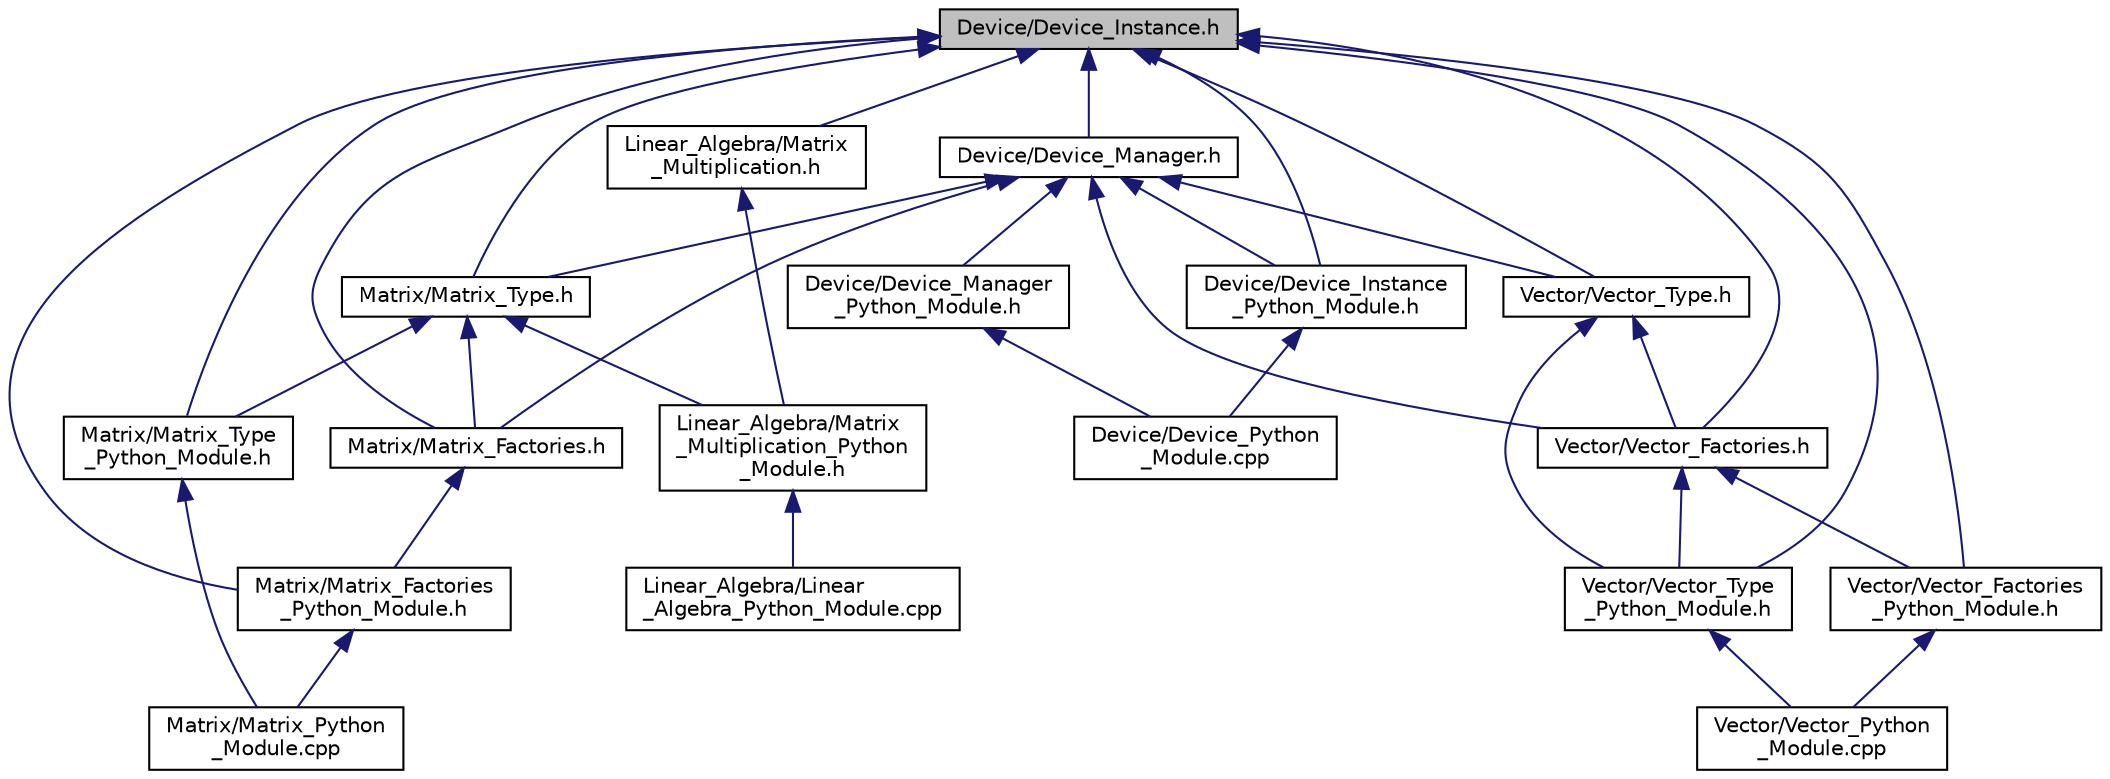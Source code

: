 digraph "Device/Device_Instance.h"
{
 // INTERACTIVE_SVG=YES
 // LATEX_PDF_SIZE
  bgcolor="transparent";
  edge [fontname="Helvetica",fontsize="10",labelfontname="Helvetica",labelfontsize="10"];
  node [fontname="Helvetica",fontsize="10",shape=record];
  Node1 [label="Device/Device_Instance.h",height=0.2,width=0.4,color="black", fillcolor="grey75", style="filled", fontcolor="black",tooltip="Device instance for device selection in PySYCL."];
  Node1 -> Node2 [dir="back",color="midnightblue",fontsize="10",style="solid",fontname="Helvetica"];
  Node2 [label="Device/Device_Instance\l_Python_Module.h",height=0.2,width=0.4,color="black",URL="$_device___instance___python___module_8h.html",tooltip="Python module for device instance in PySYCL."];
  Node2 -> Node3 [dir="back",color="midnightblue",fontsize="10",style="solid",fontname="Helvetica"];
  Node3 [label="Device/Device_Python\l_Module.cpp",height=0.2,width=0.4,color="black",URL="$_device___python___module_8cpp.html",tooltip="Python module for device in PySYCL."];
  Node1 -> Node4 [dir="back",color="midnightblue",fontsize="10",style="solid",fontname="Helvetica"];
  Node4 [label="Device/Device_Manager.h",height=0.2,width=0.4,color="black",URL="$_device___manager_8h.html",tooltip="Device instance for device selection in PySYCL."];
  Node4 -> Node2 [dir="back",color="midnightblue",fontsize="10",style="solid",fontname="Helvetica"];
  Node4 -> Node5 [dir="back",color="midnightblue",fontsize="10",style="solid",fontname="Helvetica"];
  Node5 [label="Device/Device_Manager\l_Python_Module.h",height=0.2,width=0.4,color="black",URL="$_device___manager___python___module_8h.html",tooltip="Python module for device instance in PySYCL."];
  Node5 -> Node3 [dir="back",color="midnightblue",fontsize="10",style="solid",fontname="Helvetica"];
  Node4 -> Node6 [dir="back",color="midnightblue",fontsize="10",style="solid",fontname="Helvetica"];
  Node6 [label="Matrix/Matrix_Factories.h",height=0.2,width=0.4,color="black",URL="$_matrix___factories_8h.html",tooltip="PySYCL Matrix Factories."];
  Node6 -> Node7 [dir="back",color="midnightblue",fontsize="10",style="solid",fontname="Helvetica"];
  Node7 [label="Matrix/Matrix_Factories\l_Python_Module.h",height=0.2,width=0.4,color="black",URL="$_matrix___factories___python___module_8h.html",tooltip="Python module for an matrix factories in PySYCL."];
  Node7 -> Node8 [dir="back",color="midnightblue",fontsize="10",style="solid",fontname="Helvetica"];
  Node8 [label="Matrix/Matrix_Python\l_Module.cpp",height=0.2,width=0.4,color="black",URL="$_matrix___python___module_8cpp.html",tooltip="Python module for matrices in PySYCL."];
  Node4 -> Node9 [dir="back",color="midnightblue",fontsize="10",style="solid",fontname="Helvetica"];
  Node9 [label="Matrix/Matrix_Type.h",height=0.2,width=0.4,color="black",URL="$_matrix___type_8h.html",tooltip="Matrix Type Object in PySYCL."];
  Node9 -> Node10 [dir="back",color="midnightblue",fontsize="10",style="solid",fontname="Helvetica"];
  Node10 [label="Linear_Algebra/Matrix\l_Multiplication_Python\l_Module.h",height=0.2,width=0.4,color="black",URL="$_matrix___multiplication___python___module_8h.html",tooltip="Python module for a matrix multiplication in PySYCL."];
  Node10 -> Node11 [dir="back",color="midnightblue",fontsize="10",style="solid",fontname="Helvetica"];
  Node11 [label="Linear_Algebra/Linear\l_Algebra_Python_Module.cpp",height=0.2,width=0.4,color="black",URL="$_linear___algebra___python___module_8cpp.html",tooltip="Python module for linalg in PySYCL."];
  Node9 -> Node6 [dir="back",color="midnightblue",fontsize="10",style="solid",fontname="Helvetica"];
  Node9 -> Node12 [dir="back",color="midnightblue",fontsize="10",style="solid",fontname="Helvetica"];
  Node12 [label="Matrix/Matrix_Type\l_Python_Module.h",height=0.2,width=0.4,color="black",URL="$_matrix___type___python___module_8h.html",tooltip="Python module for an matrix object in PySYCL."];
  Node12 -> Node8 [dir="back",color="midnightblue",fontsize="10",style="solid",fontname="Helvetica"];
  Node4 -> Node13 [dir="back",color="midnightblue",fontsize="10",style="solid",fontname="Helvetica"];
  Node13 [label="Vector/Vector_Factories.h",height=0.2,width=0.4,color="black",URL="$_vector___factories_8h.html",tooltip="PySYCL Vector Factories."];
  Node13 -> Node14 [dir="back",color="midnightblue",fontsize="10",style="solid",fontname="Helvetica"];
  Node14 [label="Vector/Vector_Factories\l_Python_Module.h",height=0.2,width=0.4,color="black",URL="$_vector___factories___python___module_8h.html",tooltip="Python module for a vector object in PySYCL."];
  Node14 -> Node15 [dir="back",color="midnightblue",fontsize="10",style="solid",fontname="Helvetica"];
  Node15 [label="Vector/Vector_Python\l_Module.cpp",height=0.2,width=0.4,color="black",URL="$_vector___python___module_8cpp.html",tooltip="Python module for vectors in PySYCL."];
  Node13 -> Node16 [dir="back",color="midnightblue",fontsize="10",style="solid",fontname="Helvetica"];
  Node16 [label="Vector/Vector_Type\l_Python_Module.h",height=0.2,width=0.4,color="black",URL="$_vector___type___python___module_8h.html",tooltip="Python module for a vector object in PySYCL."];
  Node16 -> Node15 [dir="back",color="midnightblue",fontsize="10",style="solid",fontname="Helvetica"];
  Node4 -> Node17 [dir="back",color="midnightblue",fontsize="10",style="solid",fontname="Helvetica"];
  Node17 [label="Vector/Vector_Type.h",height=0.2,width=0.4,color="black",URL="$_vector___type_8h.html",tooltip="Vector Type Object in PySYCL."];
  Node17 -> Node13 [dir="back",color="midnightblue",fontsize="10",style="solid",fontname="Helvetica"];
  Node17 -> Node16 [dir="back",color="midnightblue",fontsize="10",style="solid",fontname="Helvetica"];
  Node1 -> Node18 [dir="back",color="midnightblue",fontsize="10",style="solid",fontname="Helvetica"];
  Node18 [label="Linear_Algebra/Matrix\l_Multiplication.h",height=0.2,width=0.4,color="black",URL="$_matrix___multiplication_8h.html",tooltip="Matrix Multiplication in PySYCL."];
  Node18 -> Node10 [dir="back",color="midnightblue",fontsize="10",style="solid",fontname="Helvetica"];
  Node1 -> Node6 [dir="back",color="midnightblue",fontsize="10",style="solid",fontname="Helvetica"];
  Node1 -> Node7 [dir="back",color="midnightblue",fontsize="10",style="solid",fontname="Helvetica"];
  Node1 -> Node9 [dir="back",color="midnightblue",fontsize="10",style="solid",fontname="Helvetica"];
  Node1 -> Node12 [dir="back",color="midnightblue",fontsize="10",style="solid",fontname="Helvetica"];
  Node1 -> Node13 [dir="back",color="midnightblue",fontsize="10",style="solid",fontname="Helvetica"];
  Node1 -> Node14 [dir="back",color="midnightblue",fontsize="10",style="solid",fontname="Helvetica"];
  Node1 -> Node17 [dir="back",color="midnightblue",fontsize="10",style="solid",fontname="Helvetica"];
  Node1 -> Node16 [dir="back",color="midnightblue",fontsize="10",style="solid",fontname="Helvetica"];
}
